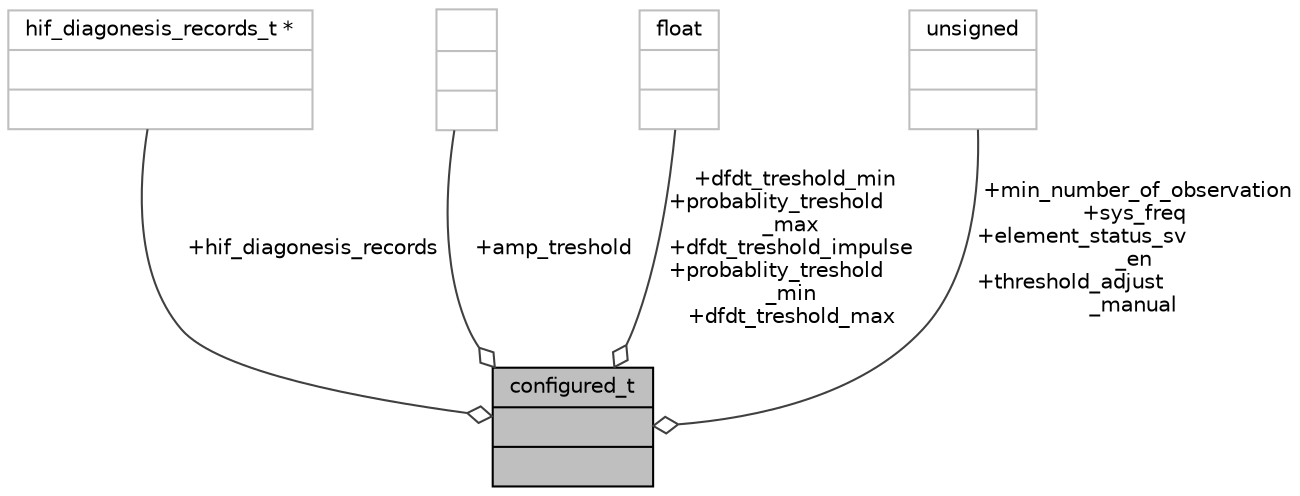 digraph "configured_t"
{
 // INTERACTIVE_SVG=YES
  edge [fontname="Helvetica",fontsize="10",labelfontname="Helvetica",labelfontsize="10"];
  node [fontname="Helvetica",fontsize="10",shape=record];
  Node1 [label="{configured_t\n||}",height=0.2,width=0.4,color="black", fillcolor="grey75", style="filled", fontcolor="black"];
  Node2 -> Node1 [color="grey25",fontsize="10",style="solid",label=" +hif_diagonesis_records" ,arrowhead="odiamond",fontname="Helvetica"];
  Node2 [label="{hif_diagonesis_records_t *\n||}",height=0.2,width=0.4,color="grey75", fillcolor="white", style="filled"];
  Node3 -> Node1 [color="grey25",fontsize="10",style="solid",label=" +amp_treshold" ,arrowhead="odiamond",fontname="Helvetica"];
  Node3 [label="{\n||}",height=0.2,width=0.4,color="grey75", fillcolor="white", style="filled"];
  Node4 -> Node1 [color="grey25",fontsize="10",style="solid",label=" +dfdt_treshold_min\n+probablity_treshold\l_max\n+dfdt_treshold_impulse\n+probablity_treshold\l_min\n+dfdt_treshold_max" ,arrowhead="odiamond",fontname="Helvetica"];
  Node4 [label="{float\n||}",height=0.2,width=0.4,color="grey75", fillcolor="white", style="filled"];
  Node5 -> Node1 [color="grey25",fontsize="10",style="solid",label=" +min_number_of_observation\n+sys_freq\n+element_status_sv\l_en\n+threshold_adjust\l_manual" ,arrowhead="odiamond",fontname="Helvetica"];
  Node5 [label="{unsigned\n||}",height=0.2,width=0.4,color="grey75", fillcolor="white", style="filled"];
}
